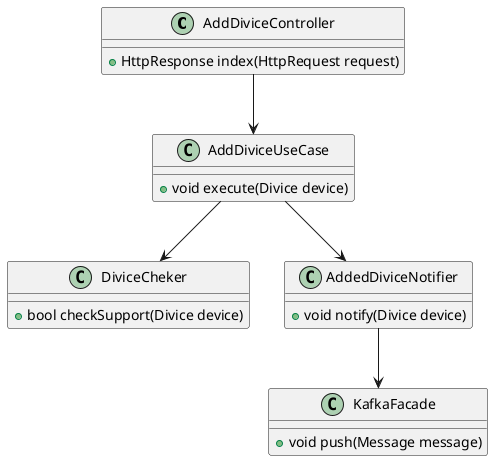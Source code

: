 @startuml Тёплый дом. Добавить устройство

class AddDiviceController {
  + HttpResponse index(HttpRequest request)
}

class AddDiviceUseCase {
  + void execute(Divice device)
}

class DiviceCheker {
  + bool checkSupport(Divice device)
}

class AddedDiviceNotifier {
  + void notify(Divice device)
}

class KafkaFacade {
  + void push(Message message)
}

AddDiviceController --> AddDiviceUseCase
AddDiviceUseCase --> DiviceCheker
AddDiviceUseCase --> AddedDiviceNotifier
AddedDiviceNotifier --> KafkaFacade

@enduml